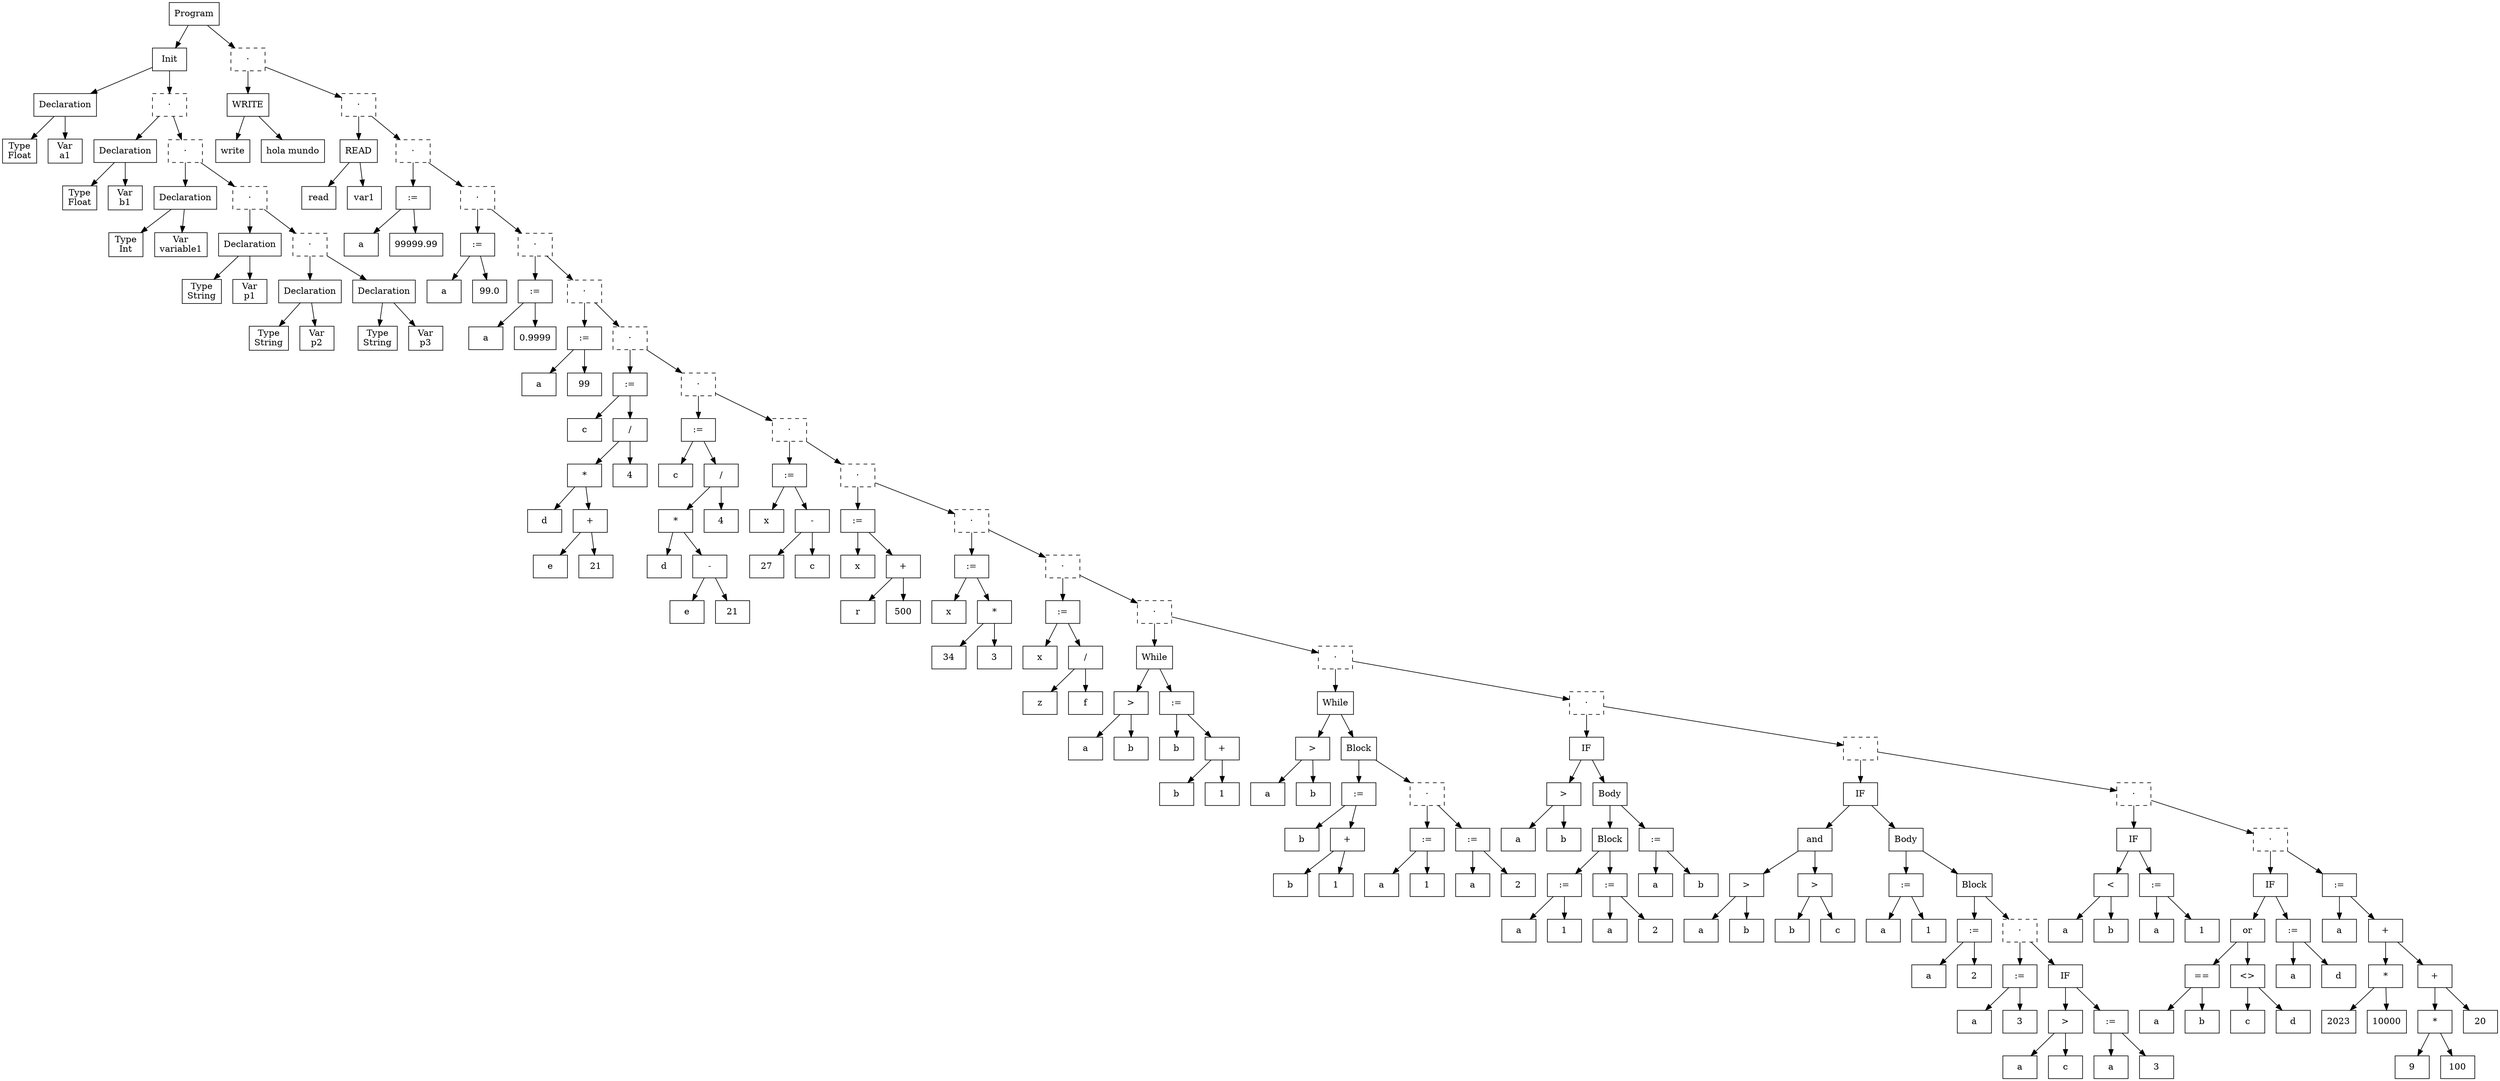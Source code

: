 digraph AST {
  node [shape=box];
  n1 [label="Program"];
  n1 -> n2;
  n2 [label="Init"];
  n2 -> n3;
  n3 [label="Declaration"];
  n3 -> n4;
  n4 [label="Type\nFloat"];
  n3 -> n5;
  n5 [label="Var\na1"];
  n6 [label="·", style="dashed"];
  n6 -> n7;
  n7 [label="Declaration"];
  n7 -> n8;
  n8 [label="Type\nFloat"];
  n7 -> n9;
  n9 [label="Var\nb1"];
  n10 [label="·", style="dashed"];
  n10 -> n11;
  n11 [label="Declaration"];
  n11 -> n12;
  n12 [label="Type\nInt"];
  n11 -> n13;
  n13 [label="Var\nvariable1"];
  n14 [label="·", style="dashed"];
  n14 -> n15;
  n15 [label="Declaration"];
  n15 -> n16;
  n16 [label="Type\nString"];
  n15 -> n17;
  n17 [label="Var\np1"];
  n18 [label="·", style="dashed"];
  n18 -> n19;
  n19 [label="Declaration"];
  n19 -> n20;
  n20 [label="Type\nString"];
  n19 -> n21;
  n21 [label="Var\np2"];
  n18 -> n22;
  n22 [label="Declaration"];
  n22 -> n23;
  n23 [label="Type\nString"];
  n22 -> n24;
  n24 [label="Var\np3"];
  n14 -> n18;
  n10 -> n14;
  n6 -> n10;
  n2 -> n6;
  n25 [label="·", style="dashed"];
  n25 -> n26;
  n26 [label="WRITE"];
  n27 [label="write"];
  n26 -> n27;
  n28 [label="hola mundo"];
  n26 -> n28;
  n29 [label="·", style="dashed"];
  n29 -> n30;
  n30 [label="READ"];
  n31 [label="read"];
  n30 -> n31;
  n32 [label="var1"];
  n30 -> n32;
  n33 [label="·", style="dashed"];
  n33 -> n34;
  n34 [label=":="];
  n35 [label="a"];
  n34 -> n35;
  n34 -> n36;
  n36 [label="99999.99"];
  n37 [label="·", style="dashed"];
  n37 -> n38;
  n38 [label=":="];
  n39 [label="a"];
  n38 -> n39;
  n38 -> n40;
  n40 [label="99.0"];
  n41 [label="·", style="dashed"];
  n41 -> n42;
  n42 [label=":="];
  n43 [label="a"];
  n42 -> n43;
  n42 -> n44;
  n44 [label="0.9999"];
  n45 [label="·", style="dashed"];
  n45 -> n46;
  n46 [label=":="];
  n47 [label="a"];
  n46 -> n47;
  n46 -> n48;
  n48 [label="99"];
  n49 [label="·", style="dashed"];
  n49 -> n50;
  n50 [label=":="];
  n51 [label="c"];
  n50 -> n51;
  n50 -> n52;
  n52 [label="/"];
  n52 -> n53;
  n53 [label="*"];
  n53 -> n54;
  n54 [label="d"];
  n53 -> n55;
  n55 [label="+"];
  n55 -> n56;
  n56 [label="e"];
  n55 -> n57;
  n57 [label="21"];
  n52 -> n58;
  n58 [label="4"];
  n59 [label="·", style="dashed"];
  n59 -> n60;
  n60 [label=":="];
  n61 [label="c"];
  n60 -> n61;
  n60 -> n62;
  n62 [label="/"];
  n62 -> n63;
  n63 [label="*"];
  n63 -> n64;
  n64 [label="d"];
  n63 -> n65;
  n65 [label="-"];
  n65 -> n66;
  n66 [label="e"];
  n65 -> n67;
  n67 [label="21"];
  n62 -> n68;
  n68 [label="4"];
  n69 [label="·", style="dashed"];
  n69 -> n70;
  n70 [label=":="];
  n71 [label="x"];
  n70 -> n71;
  n70 -> n72;
  n72 [label="-"];
  n72 -> n73;
  n73 [label="27"];
  n72 -> n74;
  n74 [label="c"];
  n75 [label="·", style="dashed"];
  n75 -> n76;
  n76 [label=":="];
  n77 [label="x"];
  n76 -> n77;
  n76 -> n78;
  n78 [label="+"];
  n78 -> n79;
  n79 [label="r"];
  n78 -> n80;
  n80 [label="500"];
  n81 [label="·", style="dashed"];
  n81 -> n82;
  n82 [label=":="];
  n83 [label="x"];
  n82 -> n83;
  n82 -> n84;
  n84 [label="*"];
  n84 -> n85;
  n85 [label="34"];
  n84 -> n86;
  n86 [label="3"];
  n87 [label="·", style="dashed"];
  n87 -> n88;
  n88 [label=":="];
  n89 [label="x"];
  n88 -> n89;
  n88 -> n90;
  n90 [label="/"];
  n90 -> n91;
  n91 [label="z"];
  n90 -> n92;
  n92 [label="f"];
  n93 [label="·", style="dashed"];
  n93 -> n94;
  n94 [label="While"];
  n94 -> n95;
  n95 [label=">"];
  n95 -> n96;
  n96 [label="a"];
  n95 -> n97;
  n97 [label="b"];
  n94 -> n98;
  n98 [label=":="];
  n99 [label="b"];
  n98 -> n99;
  n98 -> n100;
  n100 [label="+"];
  n100 -> n101;
  n101 [label="b"];
  n100 -> n102;
  n102 [label="1"];
  n103 [label="·", style="dashed"];
  n103 -> n104;
  n104 [label="While"];
  n104 -> n105;
  n105 [label=">"];
  n105 -> n106;
  n106 [label="a"];
  n105 -> n107;
  n107 [label="b"];
  n104 -> n108;
  n108 [label="Block"];
  n108 -> n109;
  n109 [label=":="];
  n110 [label="b"];
  n109 -> n110;
  n109 -> n111;
  n111 [label="+"];
  n111 -> n112;
  n112 [label="b"];
  n111 -> n113;
  n113 [label="1"];
  n114 [label="·", style="dashed"];
  n114 -> n115;
  n115 [label=":="];
  n116 [label="a"];
  n115 -> n116;
  n115 -> n117;
  n117 [label="1"];
  n114 -> n118;
  n118 [label=":="];
  n119 [label="a"];
  n118 -> n119;
  n118 -> n120;
  n120 [label="2"];
  n108 -> n114;
  n121 [label="·", style="dashed"];
  n121 -> n122;
  n122 [label="IF"];
  n122 -> n123;
  n123 [label=">"];
  n123 -> n124;
  n124 [label="a"];
  n123 -> n125;
  n125 [label="b"];
  n122 -> n126;
  n126 [label="Body"];
  n126 -> n127;
  n127 [label="Block"];
  n127 -> n128;
  n128 [label=":="];
  n129 [label="a"];
  n128 -> n129;
  n128 -> n130;
  n130 [label="1"];
  n127 -> n131;
  n131 [label=":="];
  n132 [label="a"];
  n131 -> n132;
  n131 -> n133;
  n133 [label="2"];
  n126 -> n134;
  n134 [label=":="];
  n135 [label="a"];
  n134 -> n135;
  n134 -> n136;
  n136 [label="b"];
  n137 [label="·", style="dashed"];
  n137 -> n138;
  n138 [label="IF"];
  n138 -> n139;
  n139 [label="and"];
  n139 -> n140;
  n140 [label=">"];
  n140 -> n141;
  n141 [label="a"];
  n140 -> n142;
  n142 [label="b"];
  n139 -> n143;
  n143 [label=">"];
  n143 -> n144;
  n144 [label="b"];
  n143 -> n145;
  n145 [label="c"];
  n138 -> n146;
  n146 [label="Body"];
  n146 -> n147;
  n147 [label=":="];
  n148 [label="a"];
  n147 -> n148;
  n147 -> n149;
  n149 [label="1"];
  n146 -> n150;
  n150 [label="Block"];
  n150 -> n151;
  n151 [label=":="];
  n152 [label="a"];
  n151 -> n152;
  n151 -> n153;
  n153 [label="2"];
  n154 [label="·", style="dashed"];
  n154 -> n155;
  n155 [label=":="];
  n156 [label="a"];
  n155 -> n156;
  n155 -> n157;
  n157 [label="3"];
  n154 -> n158;
  n158 [label="IF"];
  n158 -> n159;
  n159 [label=">"];
  n159 -> n160;
  n160 [label="a"];
  n159 -> n161;
  n161 [label="c"];
  n158 -> n162;
  n162 [label=":="];
  n163 [label="a"];
  n162 -> n163;
  n162 -> n164;
  n164 [label="3"];
  n150 -> n154;
  n165 [label="·", style="dashed"];
  n165 -> n166;
  n166 [label="IF"];
  n166 -> n167;
  n167 [label="<"];
  n167 -> n168;
  n168 [label="a"];
  n167 -> n169;
  n169 [label="b"];
  n166 -> n170;
  n170 [label=":="];
  n171 [label="a"];
  n170 -> n171;
  n170 -> n172;
  n172 [label="1"];
  n173 [label="·", style="dashed"];
  n173 -> n174;
  n174 [label="IF"];
  n174 -> n175;
  n175 [label="or"];
  n175 -> n176;
  n176 [label="=="];
  n176 -> n177;
  n177 [label="a"];
  n176 -> n178;
  n178 [label="b"];
  n175 -> n179;
  n179 [label="<>"];
  n179 -> n180;
  n180 [label="c"];
  n179 -> n181;
  n181 [label="d"];
  n174 -> n182;
  n182 [label=":="];
  n183 [label="a"];
  n182 -> n183;
  n182 -> n184;
  n184 [label="d"];
  n173 -> n185;
  n185 [label=":="];
  n186 [label="a"];
  n185 -> n186;
  n185 -> n187;
  n187 [label="+"];
  n187 -> n188;
  n188 [label="*"];
  n188 -> n189;
  n189 [label="2023"];
  n188 -> n190;
  n190 [label="10000"];
  n187 -> n191;
  n191 [label="+"];
  n191 -> n192;
  n192 [label="*"];
  n192 -> n193;
  n193 [label="9"];
  n192 -> n194;
  n194 [label="100"];
  n191 -> n195;
  n195 [label="20"];
  n165 -> n173;
  n137 -> n165;
  n121 -> n137;
  n103 -> n121;
  n93 -> n103;
  n87 -> n93;
  n81 -> n87;
  n75 -> n81;
  n69 -> n75;
  n59 -> n69;
  n49 -> n59;
  n45 -> n49;
  n41 -> n45;
  n37 -> n41;
  n33 -> n37;
  n29 -> n33;
  n25 -> n29;
  n1 -> n25;
}